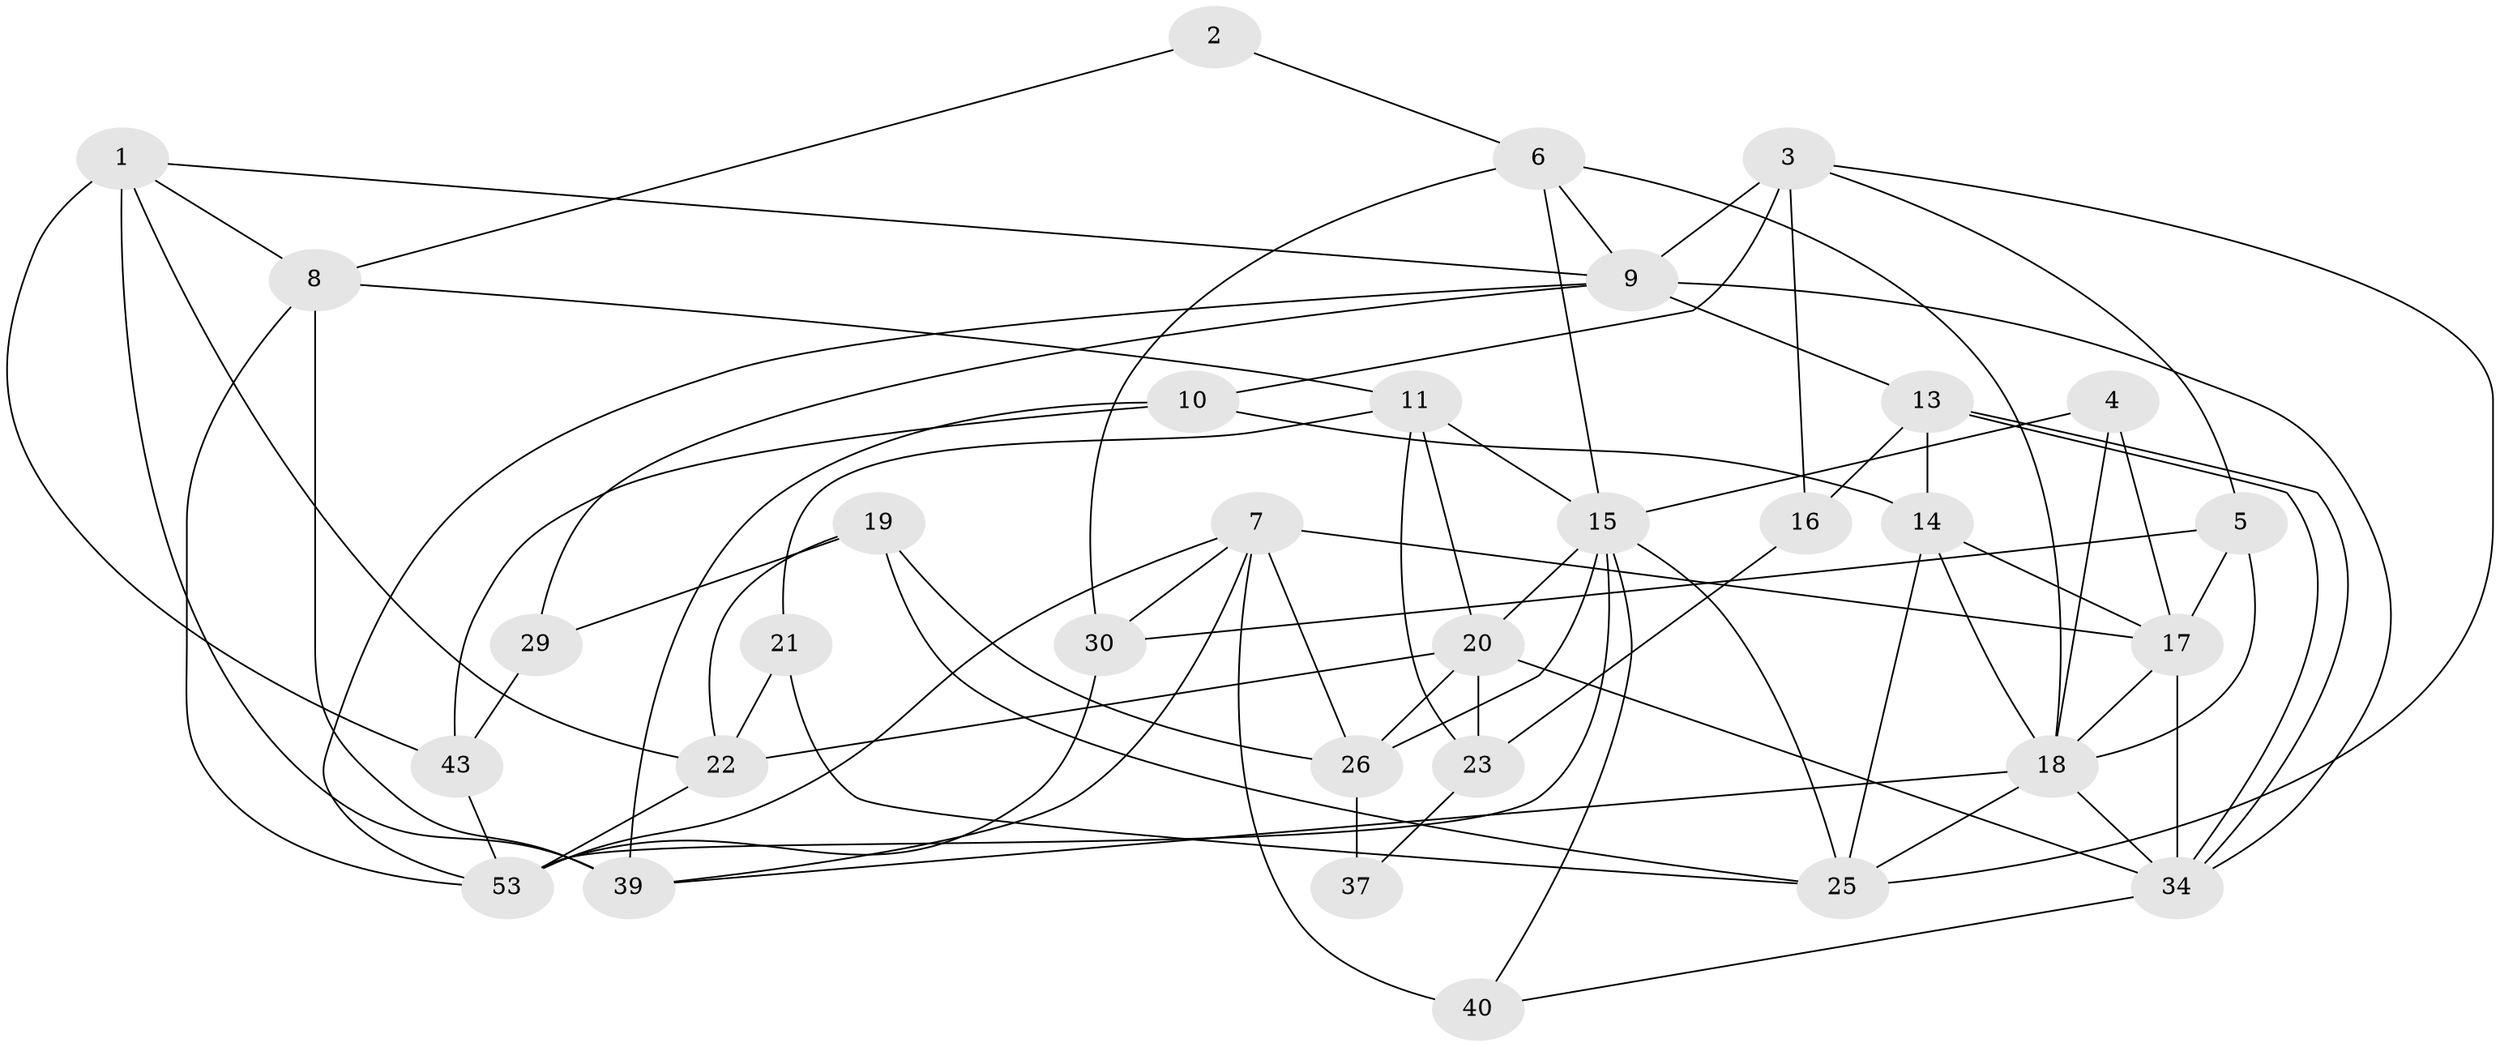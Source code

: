 // original degree distribution, {4: 0.24561403508771928, 2: 0.12280701754385964, 5: 0.22807017543859648, 3: 0.2807017543859649, 8: 0.017543859649122806, 6: 0.08771929824561403, 7: 0.017543859649122806}
// Generated by graph-tools (version 1.1) at 2025/41/03/06/25 10:41:53]
// undirected, 32 vertices, 77 edges
graph export_dot {
graph [start="1"]
  node [color=gray90,style=filled];
  1 [super="+32"];
  2;
  3 [super="+50"];
  4 [super="+57"];
  5;
  6 [super="+28"];
  7 [super="+33"];
  8;
  9 [super="+12"];
  10 [super="+48"];
  11 [super="+35"];
  13 [super="+27"];
  14 [super="+55"];
  15 [super="+42"];
  16;
  17 [super="+31"];
  18 [super="+47"];
  19 [super="+52"];
  20 [super="+24"];
  21;
  22 [super="+49"];
  23 [super="+36"];
  25 [super="+45"];
  26 [super="+46"];
  29 [super="+38"];
  30;
  34 [super="+41"];
  37 [super="+51"];
  39 [super="+56"];
  40 [super="+44"];
  43;
  53 [super="+54"];
  1 -- 43;
  1 -- 8;
  1 -- 22;
  1 -- 39;
  1 -- 9;
  2 -- 8;
  2 -- 6;
  3 -- 25 [weight=2];
  3 -- 9 [weight=3];
  3 -- 10;
  3 -- 16;
  3 -- 5;
  4 -- 17;
  4 -- 18;
  4 -- 15;
  5 -- 18;
  5 -- 17;
  5 -- 30;
  6 -- 18;
  6 -- 30;
  6 -- 15;
  6 -- 9;
  7 -- 39;
  7 -- 26;
  7 -- 53;
  7 -- 40 [weight=2];
  7 -- 30;
  7 -- 17;
  8 -- 53;
  8 -- 11;
  8 -- 39;
  9 -- 34;
  9 -- 13;
  9 -- 53;
  9 -- 29;
  10 -- 43;
  10 -- 14;
  10 -- 39 [weight=2];
  11 -- 15 [weight=2];
  11 -- 21;
  11 -- 20;
  11 -- 23;
  13 -- 34;
  13 -- 34;
  13 -- 16;
  13 -- 14;
  14 -- 17;
  14 -- 18;
  14 -- 25;
  15 -- 40;
  15 -- 53;
  15 -- 26;
  15 -- 25 [weight=2];
  15 -- 20;
  16 -- 23;
  17 -- 34;
  17 -- 18;
  18 -- 34;
  18 -- 25;
  18 -- 39;
  19 -- 26;
  19 -- 29;
  19 -- 25;
  19 -- 22;
  20 -- 22;
  20 -- 26;
  20 -- 34;
  20 -- 23;
  21 -- 22;
  21 -- 25;
  22 -- 53;
  23 -- 37;
  26 -- 37 [weight=2];
  29 -- 43;
  30 -- 53;
  34 -- 40;
  43 -- 53;
}
